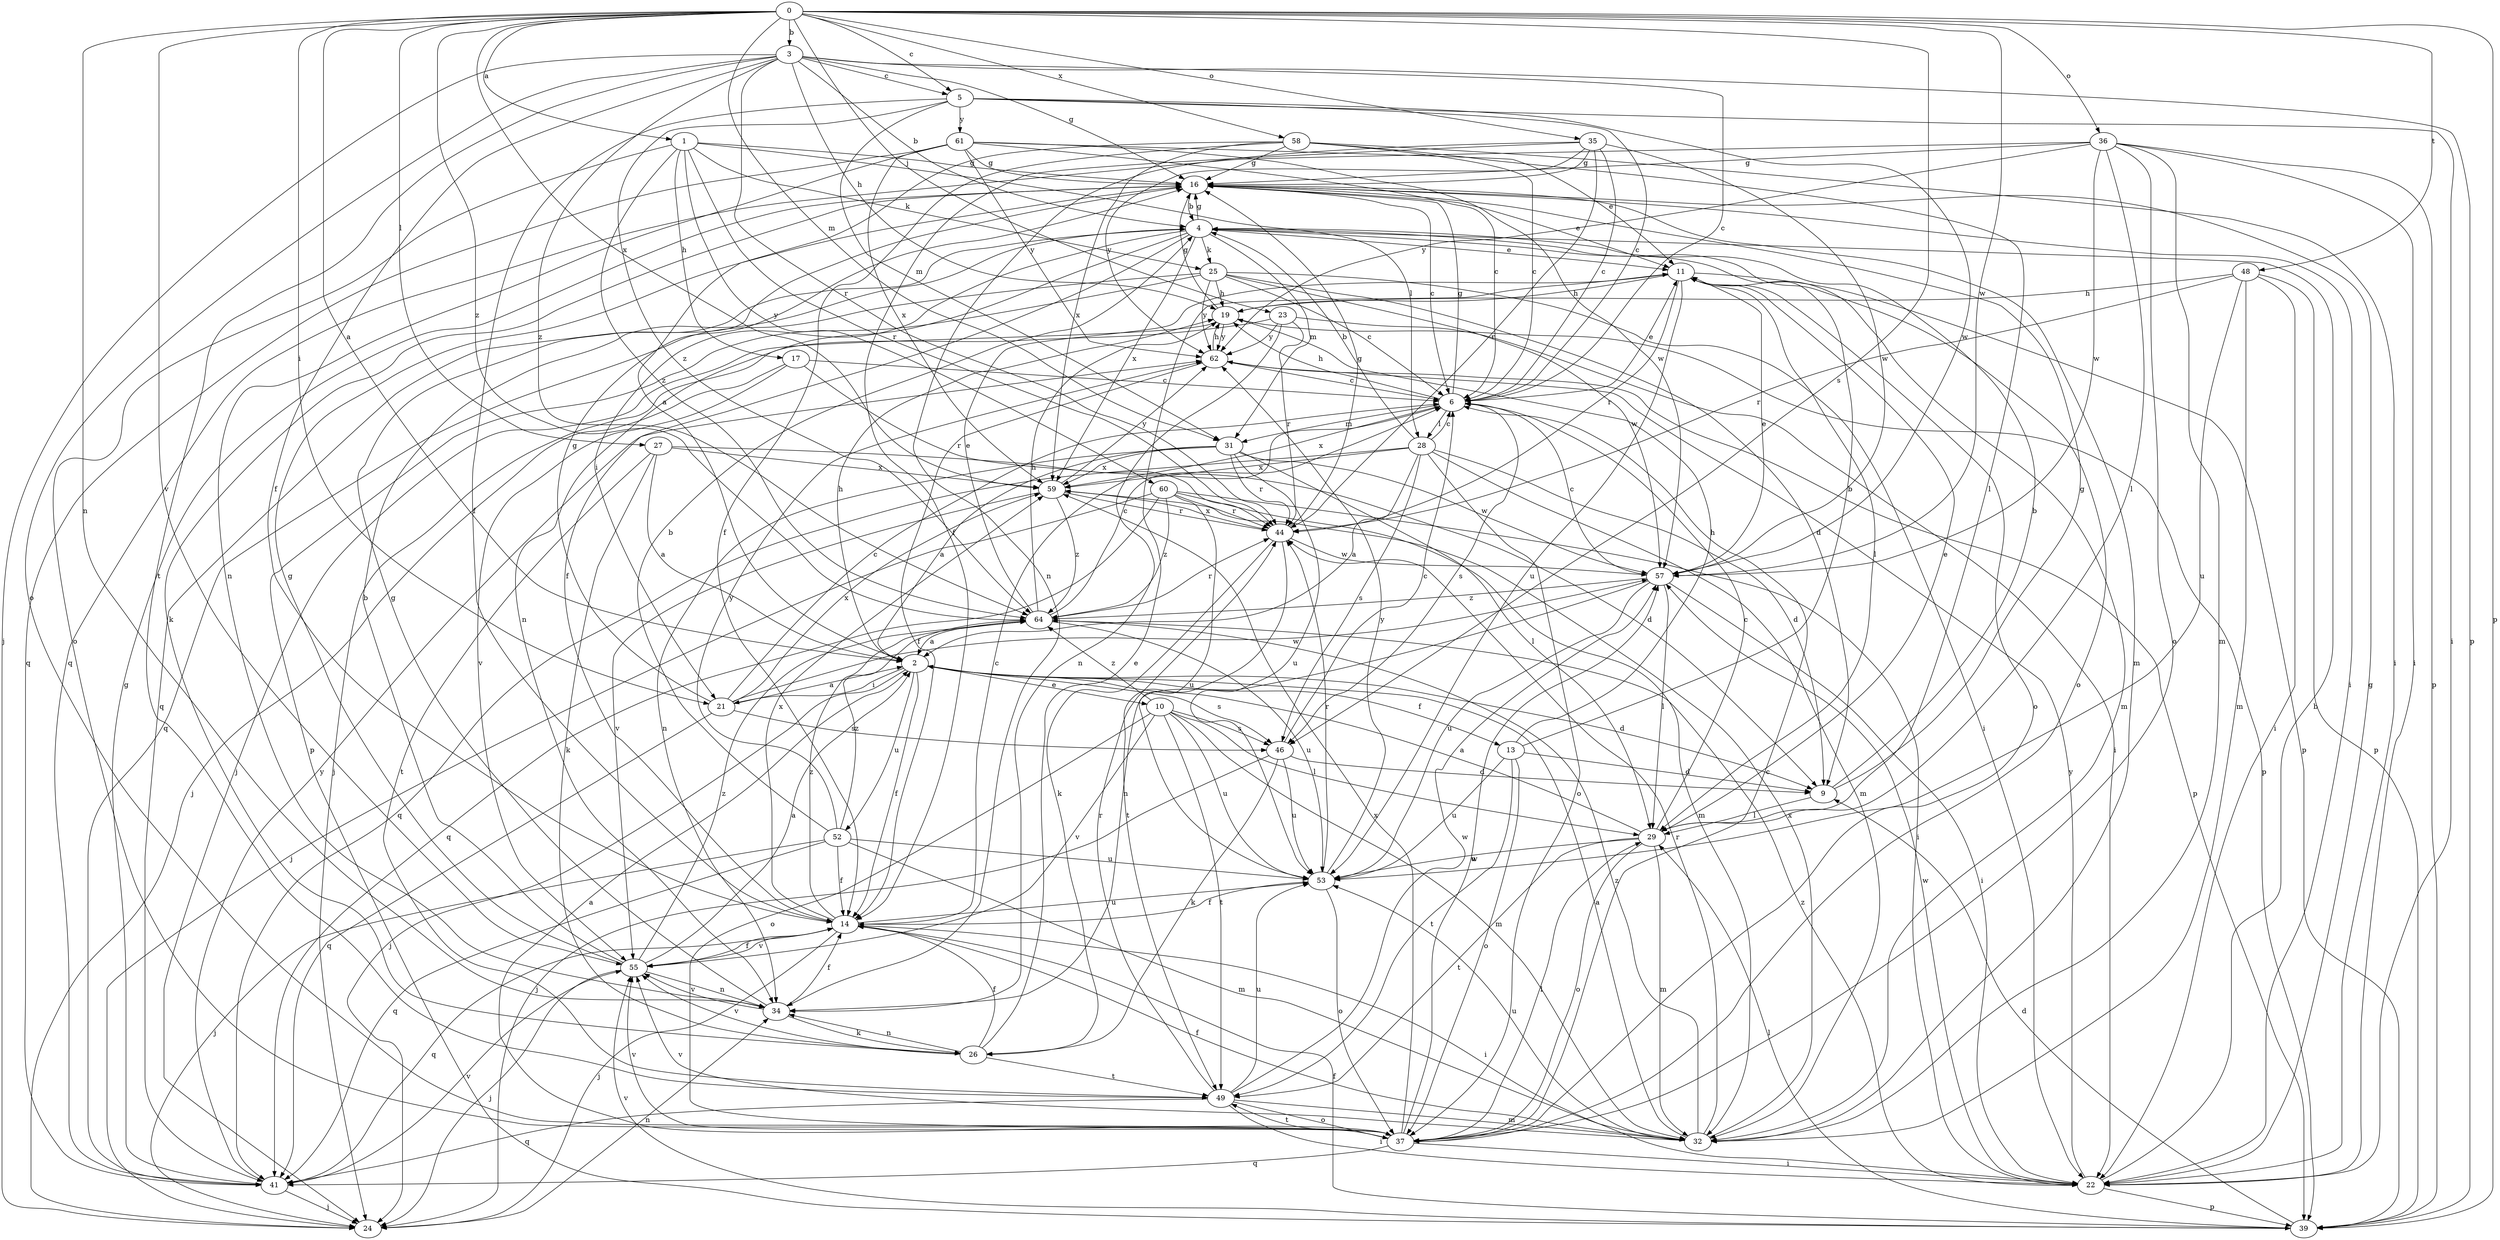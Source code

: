 strict digraph  {
0;
1;
2;
3;
4;
5;
6;
9;
10;
11;
13;
14;
16;
17;
19;
21;
22;
23;
24;
25;
26;
27;
28;
29;
31;
32;
34;
35;
36;
37;
39;
41;
44;
46;
48;
49;
52;
53;
55;
57;
58;
59;
60;
61;
62;
64;
0 -> 1  [label=a];
0 -> 2  [label=a];
0 -> 3  [label=b];
0 -> 5  [label=c];
0 -> 21  [label=i];
0 -> 23  [label=j];
0 -> 27  [label=l];
0 -> 31  [label=m];
0 -> 34  [label=n];
0 -> 35  [label=o];
0 -> 36  [label=o];
0 -> 39  [label=p];
0 -> 46  [label=s];
0 -> 48  [label=t];
0 -> 55  [label=v];
0 -> 57  [label=w];
0 -> 58  [label=x];
0 -> 59  [label=x];
0 -> 64  [label=z];
1 -> 16  [label=g];
1 -> 17  [label=h];
1 -> 25  [label=k];
1 -> 28  [label=l];
1 -> 37  [label=o];
1 -> 44  [label=r];
1 -> 60  [label=y];
1 -> 64  [label=z];
2 -> 9  [label=d];
2 -> 10  [label=e];
2 -> 13  [label=f];
2 -> 14  [label=f];
2 -> 19  [label=h];
2 -> 21  [label=i];
2 -> 24  [label=j];
2 -> 46  [label=s];
2 -> 52  [label=u];
3 -> 4  [label=b];
3 -> 5  [label=c];
3 -> 6  [label=c];
3 -> 14  [label=f];
3 -> 16  [label=g];
3 -> 19  [label=h];
3 -> 24  [label=j];
3 -> 37  [label=o];
3 -> 39  [label=p];
3 -> 44  [label=r];
3 -> 49  [label=t];
3 -> 64  [label=z];
4 -> 11  [label=e];
4 -> 14  [label=f];
4 -> 16  [label=g];
4 -> 21  [label=i];
4 -> 25  [label=k];
4 -> 31  [label=m];
4 -> 34  [label=n];
4 -> 37  [label=o];
4 -> 41  [label=q];
4 -> 59  [label=x];
5 -> 6  [label=c];
5 -> 14  [label=f];
5 -> 22  [label=i];
5 -> 31  [label=m];
5 -> 57  [label=w];
5 -> 61  [label=y];
5 -> 64  [label=z];
6 -> 11  [label=e];
6 -> 16  [label=g];
6 -> 19  [label=h];
6 -> 28  [label=l];
6 -> 31  [label=m];
6 -> 46  [label=s];
6 -> 59  [label=x];
9 -> 4  [label=b];
9 -> 16  [label=g];
9 -> 29  [label=l];
10 -> 29  [label=l];
10 -> 32  [label=m];
10 -> 37  [label=o];
10 -> 46  [label=s];
10 -> 49  [label=t];
10 -> 53  [label=u];
10 -> 55  [label=v];
10 -> 64  [label=z];
11 -> 19  [label=h];
11 -> 29  [label=l];
11 -> 32  [label=m];
11 -> 37  [label=o];
11 -> 39  [label=p];
11 -> 44  [label=r];
11 -> 53  [label=u];
13 -> 4  [label=b];
13 -> 9  [label=d];
13 -> 19  [label=h];
13 -> 37  [label=o];
13 -> 49  [label=t];
13 -> 53  [label=u];
14 -> 6  [label=c];
14 -> 22  [label=i];
14 -> 24  [label=j];
14 -> 41  [label=q];
14 -> 53  [label=u];
14 -> 55  [label=v];
14 -> 59  [label=x];
14 -> 64  [label=z];
16 -> 4  [label=b];
16 -> 6  [label=c];
16 -> 11  [label=e];
16 -> 22  [label=i];
16 -> 26  [label=k];
16 -> 32  [label=m];
17 -> 6  [label=c];
17 -> 24  [label=j];
17 -> 44  [label=r];
17 -> 55  [label=v];
19 -> 16  [label=g];
19 -> 24  [label=j];
19 -> 39  [label=p];
19 -> 62  [label=y];
21 -> 2  [label=a];
21 -> 6  [label=c];
21 -> 16  [label=g];
21 -> 41  [label=q];
21 -> 46  [label=s];
21 -> 57  [label=w];
21 -> 59  [label=x];
22 -> 4  [label=b];
22 -> 16  [label=g];
22 -> 39  [label=p];
22 -> 57  [label=w];
22 -> 62  [label=y];
22 -> 64  [label=z];
23 -> 22  [label=i];
23 -> 24  [label=j];
23 -> 34  [label=n];
23 -> 44  [label=r];
23 -> 62  [label=y];
24 -> 34  [label=n];
25 -> 6  [label=c];
25 -> 9  [label=d];
25 -> 19  [label=h];
25 -> 22  [label=i];
25 -> 39  [label=p];
25 -> 41  [label=q];
25 -> 57  [label=w];
25 -> 62  [label=y];
26 -> 11  [label=e];
26 -> 14  [label=f];
26 -> 34  [label=n];
26 -> 49  [label=t];
26 -> 55  [label=v];
27 -> 2  [label=a];
27 -> 9  [label=d];
27 -> 26  [label=k];
27 -> 49  [label=t];
27 -> 59  [label=x];
28 -> 2  [label=a];
28 -> 4  [label=b];
28 -> 6  [label=c];
28 -> 9  [label=d];
28 -> 32  [label=m];
28 -> 37  [label=o];
28 -> 41  [label=q];
28 -> 46  [label=s];
28 -> 59  [label=x];
29 -> 2  [label=a];
29 -> 6  [label=c];
29 -> 11  [label=e];
29 -> 32  [label=m];
29 -> 37  [label=o];
29 -> 49  [label=t];
29 -> 53  [label=u];
31 -> 2  [label=a];
31 -> 29  [label=l];
31 -> 34  [label=n];
31 -> 44  [label=r];
31 -> 53  [label=u];
31 -> 57  [label=w];
31 -> 59  [label=x];
32 -> 2  [label=a];
32 -> 14  [label=f];
32 -> 44  [label=r];
32 -> 53  [label=u];
32 -> 55  [label=v];
32 -> 59  [label=x];
32 -> 64  [label=z];
34 -> 14  [label=f];
34 -> 16  [label=g];
34 -> 26  [label=k];
34 -> 55  [label=v];
35 -> 6  [label=c];
35 -> 14  [label=f];
35 -> 16  [label=g];
35 -> 34  [label=n];
35 -> 44  [label=r];
35 -> 57  [label=w];
35 -> 62  [label=y];
36 -> 16  [label=g];
36 -> 22  [label=i];
36 -> 29  [label=l];
36 -> 32  [label=m];
36 -> 37  [label=o];
36 -> 39  [label=p];
36 -> 41  [label=q];
36 -> 57  [label=w];
36 -> 62  [label=y];
37 -> 2  [label=a];
37 -> 6  [label=c];
37 -> 22  [label=i];
37 -> 29  [label=l];
37 -> 41  [label=q];
37 -> 49  [label=t];
37 -> 55  [label=v];
37 -> 57  [label=w];
37 -> 59  [label=x];
39 -> 9  [label=d];
39 -> 14  [label=f];
39 -> 29  [label=l];
39 -> 55  [label=v];
41 -> 16  [label=g];
41 -> 24  [label=j];
41 -> 55  [label=v];
41 -> 62  [label=y];
44 -> 16  [label=g];
44 -> 26  [label=k];
44 -> 49  [label=t];
44 -> 57  [label=w];
44 -> 59  [label=x];
46 -> 6  [label=c];
46 -> 9  [label=d];
46 -> 24  [label=j];
46 -> 26  [label=k];
46 -> 53  [label=u];
48 -> 19  [label=h];
48 -> 22  [label=i];
48 -> 32  [label=m];
48 -> 39  [label=p];
48 -> 44  [label=r];
48 -> 53  [label=u];
49 -> 22  [label=i];
49 -> 32  [label=m];
49 -> 37  [label=o];
49 -> 41  [label=q];
49 -> 44  [label=r];
49 -> 53  [label=u];
49 -> 57  [label=w];
52 -> 4  [label=b];
52 -> 14  [label=f];
52 -> 24  [label=j];
52 -> 32  [label=m];
52 -> 41  [label=q];
52 -> 53  [label=u];
52 -> 62  [label=y];
52 -> 64  [label=z];
53 -> 14  [label=f];
53 -> 37  [label=o];
53 -> 44  [label=r];
53 -> 62  [label=y];
55 -> 2  [label=a];
55 -> 4  [label=b];
55 -> 14  [label=f];
55 -> 16  [label=g];
55 -> 24  [label=j];
55 -> 34  [label=n];
55 -> 64  [label=z];
57 -> 6  [label=c];
57 -> 11  [label=e];
57 -> 22  [label=i];
57 -> 29  [label=l];
57 -> 34  [label=n];
57 -> 53  [label=u];
57 -> 64  [label=z];
58 -> 2  [label=a];
58 -> 6  [label=c];
58 -> 14  [label=f];
58 -> 16  [label=g];
58 -> 22  [label=i];
58 -> 29  [label=l];
58 -> 59  [label=x];
59 -> 44  [label=r];
59 -> 55  [label=v];
59 -> 62  [label=y];
59 -> 64  [label=z];
60 -> 22  [label=i];
60 -> 24  [label=j];
60 -> 32  [label=m];
60 -> 41  [label=q];
60 -> 44  [label=r];
60 -> 53  [label=u];
60 -> 64  [label=z];
61 -> 6  [label=c];
61 -> 11  [label=e];
61 -> 16  [label=g];
61 -> 34  [label=n];
61 -> 41  [label=q];
61 -> 57  [label=w];
61 -> 59  [label=x];
61 -> 62  [label=y];
62 -> 6  [label=c];
62 -> 14  [label=f];
62 -> 19  [label=h];
62 -> 39  [label=p];
64 -> 2  [label=a];
64 -> 6  [label=c];
64 -> 11  [label=e];
64 -> 19  [label=h];
64 -> 44  [label=r];
64 -> 53  [label=u];
}
